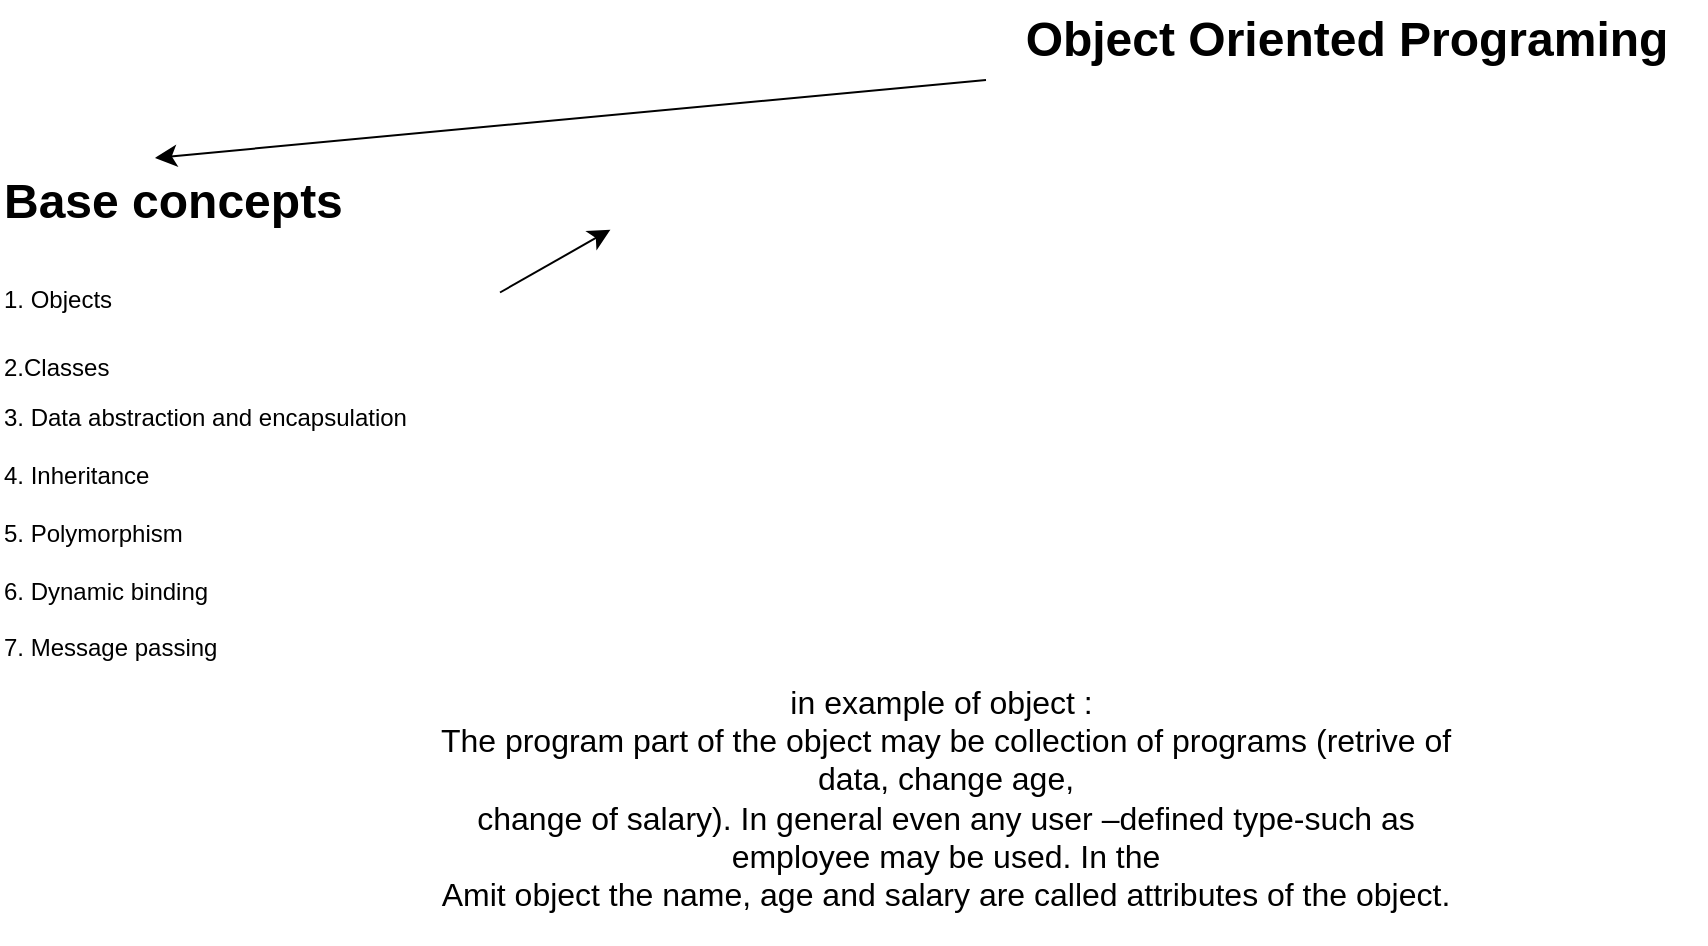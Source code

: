 <mxfile version="25.0.3">
  <diagram name="Page-1" id="TnPaHoKOVc2dg0eu2bPg">
    <mxGraphModel dx="2286" dy="1887" grid="0" gridSize="10" guides="1" tooltips="1" connect="1" arrows="1" fold="1" page="0" pageScale="1" pageWidth="827" pageHeight="1169" math="0" shadow="0">
      <root>
        <mxCell id="0" />
        <mxCell id="1" parent="0" />
        <mxCell id="O85JEkJsvEFq4HlWG9ba-3" value="&lt;h1 style=&quot;margin-top: 0px;&quot;&gt;&lt;span style=&quot;background-color: initial;&quot;&gt;Base concepts&lt;/span&gt;&lt;/h1&gt;&lt;h1 style=&quot;margin-top: 0px;&quot;&gt;&lt;span style=&quot;background-color: initial; font-size: 12px; font-weight: normal;&quot;&gt;1. Objects&amp;nbsp;&lt;/span&gt;&lt;/h1&gt;&lt;div&gt;&lt;span style=&quot;background-color: initial; font-size: 12px; font-weight: normal;&quot;&gt;2.Classes&lt;/span&gt;&lt;/div&gt;&lt;h1 style=&quot;margin-top: 0px;&quot;&gt;&lt;span style=&quot;background-color: initial; font-size: 12px; font-weight: normal;&quot;&gt;3. Data abstraction and encapsulation&lt;br&gt;4. Inheritance&lt;br&gt;5. Polymorphism&lt;br&gt;6. Dynamic binding&lt;br&gt;7. Message passing&lt;/span&gt;&lt;br&gt;&lt;/h1&gt;" style="text;html=1;whiteSpace=wrap;overflow=hidden;rounded=0;" vertex="1" parent="1">
          <mxGeometry x="-494" y="-473" width="250" height="265" as="geometry" />
        </mxCell>
        <mxCell id="O85JEkJsvEFq4HlWG9ba-6" value="Object Oriented Programing" style="text;strokeColor=none;fillColor=none;html=1;fontSize=24;fontStyle=1;verticalAlign=middle;align=center;" vertex="1" parent="1">
          <mxGeometry x="-1" y="-553" width="360" height="40" as="geometry" />
        </mxCell>
        <mxCell id="O85JEkJsvEFq4HlWG9ba-7" style="edgeStyle=none;curved=1;rounded=0;orthogonalLoop=1;jettySize=auto;html=1;exitX=0;exitY=1;exitDx=0;exitDy=0;entryX=0.31;entryY=-0.004;entryDx=0;entryDy=0;entryPerimeter=0;fontSize=12;startSize=8;endSize=8;" edge="1" parent="1" source="O85JEkJsvEFq4HlWG9ba-6" target="O85JEkJsvEFq4HlWG9ba-3">
          <mxGeometry relative="1" as="geometry" />
        </mxCell>
        <mxCell id="O85JEkJsvEFq4HlWG9ba-8" value="" style="shape=image;verticalLabelPosition=bottom;labelBackgroundColor=default;verticalAlign=top;aspect=fixed;imageAspect=0;image=https://dotnettrickscloud.blob.core.windows.net/article/cpp/4620240224164911.webp;" vertex="1" parent="1">
          <mxGeometry x="-189" y="-460" width="226.88" height="204" as="geometry" />
        </mxCell>
        <mxCell id="O85JEkJsvEFq4HlWG9ba-9" style="edgeStyle=none;curved=1;rounded=0;orthogonalLoop=1;jettySize=auto;html=1;exitX=1;exitY=0.25;exitDx=0;exitDy=0;entryX=0.001;entryY=0.107;entryDx=0;entryDy=0;entryPerimeter=0;fontSize=12;startSize=8;endSize=8;" edge="1" parent="1" source="O85JEkJsvEFq4HlWG9ba-3" target="O85JEkJsvEFq4HlWG9ba-8">
          <mxGeometry relative="1" as="geometry" />
        </mxCell>
        <mxCell id="O85JEkJsvEFq4HlWG9ba-11" value="in example of object :&amp;nbsp;&lt;div&gt;The program part of the object may be collection of programs (retrive of data, change age,&lt;br/&gt;change of salary). In general even any user –defined type-such as employee may be used. In the&lt;br/&gt;Amit object the name, age and salary are called attributes of the object.&lt;br&gt;&lt;/div&gt;" style="text;html=1;align=center;verticalAlign=middle;whiteSpace=wrap;rounded=0;fontSize=16;" vertex="1" parent="1">
          <mxGeometry x="-276" y="-228" width="510" height="147" as="geometry" />
        </mxCell>
      </root>
    </mxGraphModel>
  </diagram>
</mxfile>
